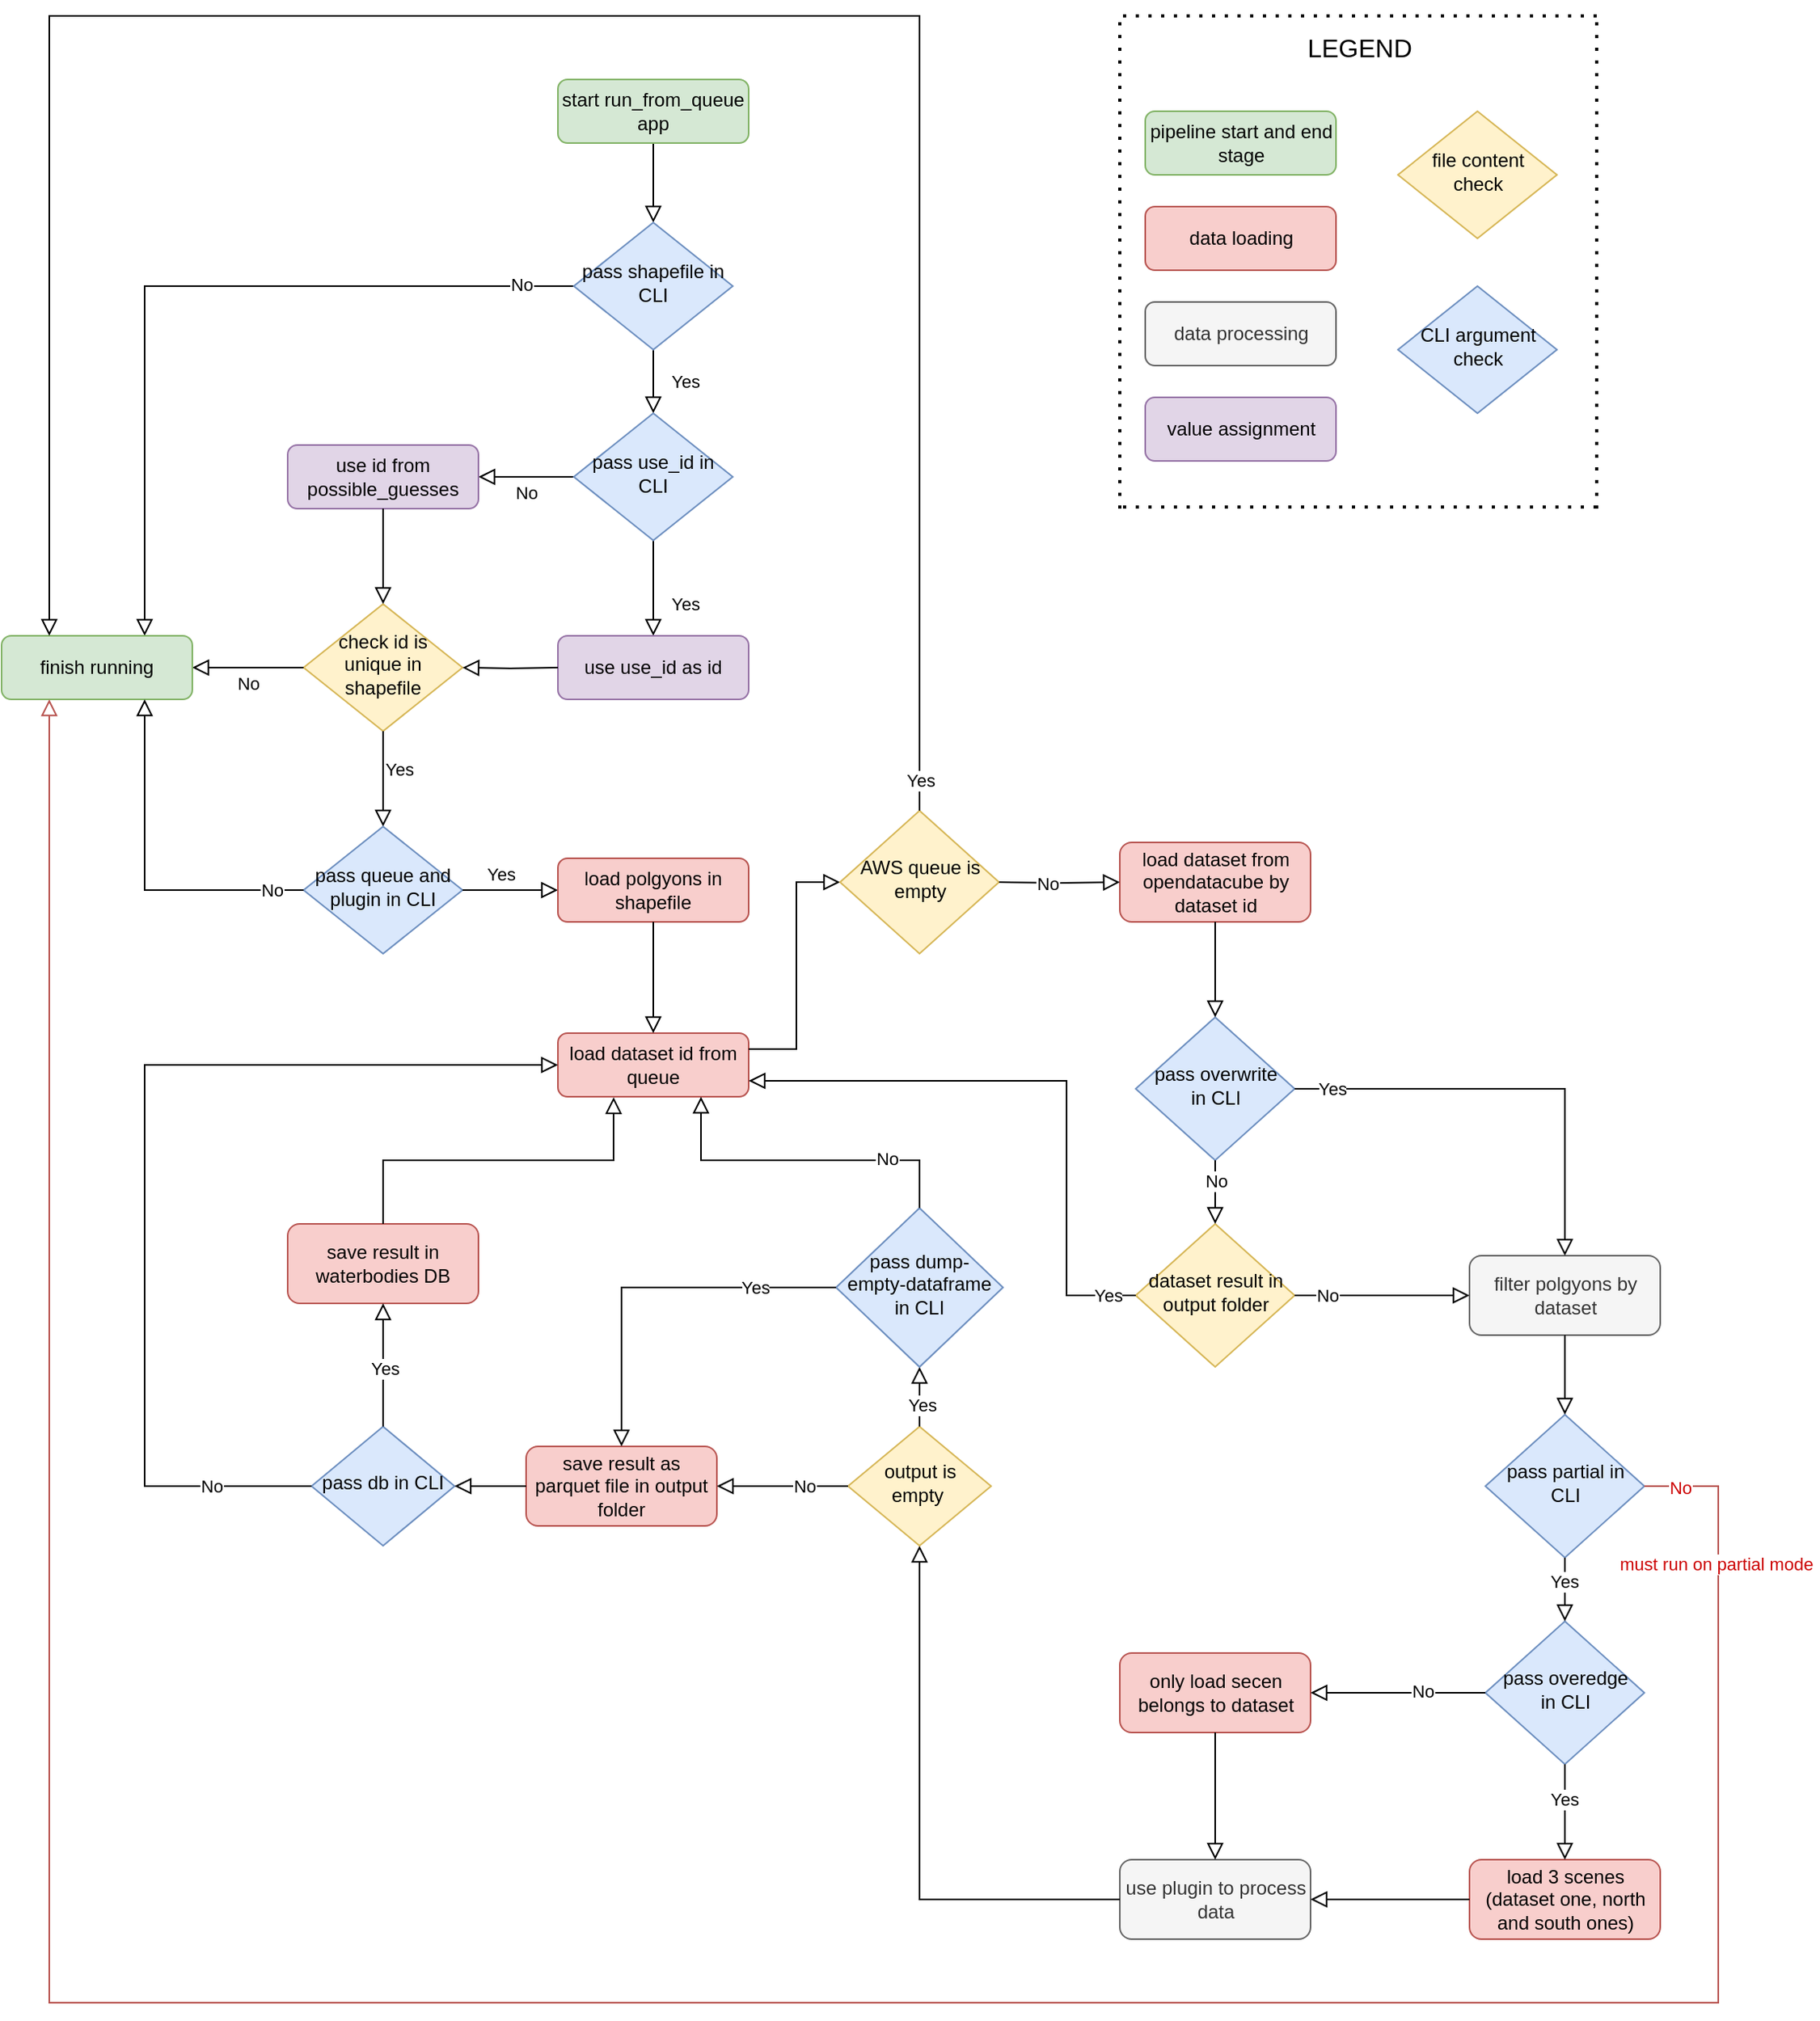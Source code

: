 <mxfile version="18.0.1" type="device"><diagram id="C5RBs43oDa-KdzZeNtuy" name="Page-1"><mxGraphModel dx="2530" dy="994" grid="1" gridSize="10" guides="1" tooltips="1" connect="1" arrows="1" fold="1" page="1" pageScale="1" pageWidth="827" pageHeight="1169" math="0" shadow="0"><root><mxCell id="WIyWlLk6GJQsqaUBKTNV-0"/><mxCell id="WIyWlLk6GJQsqaUBKTNV-1" parent="WIyWlLk6GJQsqaUBKTNV-0"/><mxCell id="WIyWlLk6GJQsqaUBKTNV-2" value="" style="rounded=0;html=1;jettySize=auto;orthogonalLoop=1;fontSize=11;endArrow=block;endFill=0;endSize=8;strokeWidth=1;shadow=0;labelBackgroundColor=none;edgeStyle=orthogonalEdgeStyle;" parent="WIyWlLk6GJQsqaUBKTNV-1" source="WIyWlLk6GJQsqaUBKTNV-3" target="WIyWlLk6GJQsqaUBKTNV-6" edge="1"><mxGeometry relative="1" as="geometry"/></mxCell><mxCell id="WIyWlLk6GJQsqaUBKTNV-3" value="start run_from_queue app" style="rounded=1;whiteSpace=wrap;html=1;fontSize=12;glass=0;strokeWidth=1;shadow=0;fillColor=#d5e8d4;strokeColor=#82b366;" parent="WIyWlLk6GJQsqaUBKTNV-1" vertex="1"><mxGeometry x="160" y="80" width="120" height="40" as="geometry"/></mxCell><mxCell id="WIyWlLk6GJQsqaUBKTNV-4" value="Yes" style="rounded=0;html=1;jettySize=auto;orthogonalLoop=1;fontSize=11;endArrow=block;endFill=0;endSize=8;strokeWidth=1;shadow=0;labelBackgroundColor=none;edgeStyle=orthogonalEdgeStyle;" parent="WIyWlLk6GJQsqaUBKTNV-1" source="WIyWlLk6GJQsqaUBKTNV-6" target="WIyWlLk6GJQsqaUBKTNV-10" edge="1"><mxGeometry y="20" relative="1" as="geometry"><mxPoint as="offset"/></mxGeometry></mxCell><mxCell id="WIyWlLk6GJQsqaUBKTNV-5" value="" style="edgeStyle=orthogonalEdgeStyle;rounded=0;html=1;jettySize=auto;orthogonalLoop=1;fontSize=11;endArrow=block;endFill=0;endSize=8;strokeWidth=1;shadow=0;labelBackgroundColor=none;entryX=0.75;entryY=0;entryDx=0;entryDy=0;entryPerimeter=0;" parent="WIyWlLk6GJQsqaUBKTNV-1" source="WIyWlLk6GJQsqaUBKTNV-6" target="HM91xtG26F63DGOd4Vts-7" edge="1"><mxGeometry x="-0.878" relative="1" as="geometry"><mxPoint as="offset"/><mxPoint x="-100" y="420" as="targetPoint"/></mxGeometry></mxCell><mxCell id="HM91xtG26F63DGOd4Vts-110" value="No" style="edgeLabel;html=1;align=center;verticalAlign=middle;resizable=0;points=[];" parent="WIyWlLk6GJQsqaUBKTNV-5" vertex="1" connectable="0"><mxGeometry x="-0.864" y="-1" relative="1" as="geometry"><mxPoint as="offset"/></mxGeometry></mxCell><mxCell id="WIyWlLk6GJQsqaUBKTNV-6" value="pass shapefile in CLI" style="rhombus;whiteSpace=wrap;html=1;shadow=0;fontFamily=Helvetica;fontSize=12;align=center;strokeWidth=1;spacing=6;spacingTop=-4;fillColor=#dae8fc;strokeColor=#6c8ebf;" parent="WIyWlLk6GJQsqaUBKTNV-1" vertex="1"><mxGeometry x="170" y="170" width="100" height="80" as="geometry"/></mxCell><mxCell id="WIyWlLk6GJQsqaUBKTNV-8" value="Yes" style="rounded=0;html=1;jettySize=auto;orthogonalLoop=1;fontSize=11;endArrow=block;endFill=0;endSize=8;strokeWidth=1;shadow=0;labelBackgroundColor=none;edgeStyle=orthogonalEdgeStyle;" parent="WIyWlLk6GJQsqaUBKTNV-1" source="WIyWlLk6GJQsqaUBKTNV-10" target="WIyWlLk6GJQsqaUBKTNV-11" edge="1"><mxGeometry x="0.333" y="20" relative="1" as="geometry"><mxPoint as="offset"/></mxGeometry></mxCell><mxCell id="WIyWlLk6GJQsqaUBKTNV-9" value="No" style="edgeStyle=orthogonalEdgeStyle;rounded=0;html=1;jettySize=auto;orthogonalLoop=1;fontSize=11;endArrow=block;endFill=0;endSize=8;strokeWidth=1;shadow=0;labelBackgroundColor=none;" parent="WIyWlLk6GJQsqaUBKTNV-1" source="WIyWlLk6GJQsqaUBKTNV-10" target="WIyWlLk6GJQsqaUBKTNV-12" edge="1"><mxGeometry y="10" relative="1" as="geometry"><mxPoint as="offset"/></mxGeometry></mxCell><mxCell id="WIyWlLk6GJQsqaUBKTNV-10" value="pass use_id in CLI" style="rhombus;whiteSpace=wrap;html=1;shadow=0;fontFamily=Helvetica;fontSize=12;align=center;strokeWidth=1;spacing=6;spacingTop=-4;fillColor=#dae8fc;strokeColor=#6c8ebf;" parent="WIyWlLk6GJQsqaUBKTNV-1" vertex="1"><mxGeometry x="170" y="290" width="100" height="80" as="geometry"/></mxCell><mxCell id="WIyWlLk6GJQsqaUBKTNV-11" value="use use_id as id" style="rounded=1;whiteSpace=wrap;html=1;fontSize=12;glass=0;strokeWidth=1;shadow=0;fillColor=#e1d5e7;strokeColor=#9673a6;" parent="WIyWlLk6GJQsqaUBKTNV-1" vertex="1"><mxGeometry x="160" y="430" width="120" height="40" as="geometry"/></mxCell><mxCell id="WIyWlLk6GJQsqaUBKTNV-12" value="use id from possible_guesses" style="rounded=1;whiteSpace=wrap;html=1;fontSize=12;glass=0;strokeWidth=1;shadow=0;fillColor=#e1d5e7;strokeColor=#9673a6;" parent="WIyWlLk6GJQsqaUBKTNV-1" vertex="1"><mxGeometry x="-10" y="310" width="120" height="40" as="geometry"/></mxCell><mxCell id="HM91xtG26F63DGOd4Vts-1" value="check id is unique in shapefile" style="rhombus;whiteSpace=wrap;html=1;shadow=0;fontFamily=Helvetica;fontSize=12;align=center;strokeWidth=1;spacing=6;spacingTop=-4;fillColor=#fff2cc;strokeColor=#d6b656;" parent="WIyWlLk6GJQsqaUBKTNV-1" vertex="1"><mxGeometry y="410" width="100" height="80" as="geometry"/></mxCell><mxCell id="HM91xtG26F63DGOd4Vts-2" value="" style="edgeStyle=orthogonalEdgeStyle;rounded=0;html=1;jettySize=auto;orthogonalLoop=1;fontSize=11;endArrow=block;endFill=0;endSize=8;strokeWidth=1;shadow=0;labelBackgroundColor=none;exitX=0.5;exitY=1;exitDx=0;exitDy=0;entryX=0.5;entryY=0;entryDx=0;entryDy=0;" parent="WIyWlLk6GJQsqaUBKTNV-1" source="WIyWlLk6GJQsqaUBKTNV-12" target="HM91xtG26F63DGOd4Vts-1" edge="1"><mxGeometry y="10" relative="1" as="geometry"><mxPoint as="offset"/><mxPoint x="180" y="340" as="sourcePoint"/><mxPoint x="120" y="340" as="targetPoint"/></mxGeometry></mxCell><mxCell id="HM91xtG26F63DGOd4Vts-5" value="" style="rounded=0;html=1;jettySize=auto;orthogonalLoop=1;fontSize=11;endArrow=block;endFill=0;endSize=8;strokeWidth=1;shadow=0;labelBackgroundColor=none;edgeStyle=orthogonalEdgeStyle;entryX=1;entryY=0.5;entryDx=0;entryDy=0;" parent="WIyWlLk6GJQsqaUBKTNV-1" target="HM91xtG26F63DGOd4Vts-1" edge="1"><mxGeometry x="0.333" y="20" relative="1" as="geometry"><mxPoint as="offset"/><mxPoint x="160" y="450" as="sourcePoint"/><mxPoint x="230" y="440" as="targetPoint"/></mxGeometry></mxCell><mxCell id="HM91xtG26F63DGOd4Vts-6" value="No" style="edgeStyle=orthogonalEdgeStyle;rounded=0;html=1;jettySize=auto;orthogonalLoop=1;fontSize=11;endArrow=block;endFill=0;endSize=8;strokeWidth=1;shadow=0;labelBackgroundColor=none;exitX=0;exitY=0.5;exitDx=0;exitDy=0;" parent="WIyWlLk6GJQsqaUBKTNV-1" source="HM91xtG26F63DGOd4Vts-1" edge="1"><mxGeometry y="10" relative="1" as="geometry"><mxPoint as="offset"/><mxPoint x="60" y="360" as="sourcePoint"/><mxPoint x="-70" y="450" as="targetPoint"/></mxGeometry></mxCell><mxCell id="HM91xtG26F63DGOd4Vts-7" value="finish running" style="rounded=1;whiteSpace=wrap;html=1;fontSize=12;glass=0;strokeWidth=1;shadow=0;fillColor=#d5e8d4;strokeColor=#82b366;" parent="WIyWlLk6GJQsqaUBKTNV-1" vertex="1"><mxGeometry x="-190" y="430" width="120" height="40" as="geometry"/></mxCell><mxCell id="HM91xtG26F63DGOd4Vts-8" value="Yes" style="edgeStyle=orthogonalEdgeStyle;rounded=0;html=1;jettySize=auto;orthogonalLoop=1;fontSize=11;endArrow=block;endFill=0;endSize=8;strokeWidth=1;shadow=0;labelBackgroundColor=none;exitX=0.5;exitY=1;exitDx=0;exitDy=0;" parent="WIyWlLk6GJQsqaUBKTNV-1" source="HM91xtG26F63DGOd4Vts-1" edge="1"><mxGeometry x="-0.2" y="10" relative="1" as="geometry"><mxPoint as="offset"/><mxPoint x="10" y="460" as="sourcePoint"/><mxPoint x="50" y="550" as="targetPoint"/></mxGeometry></mxCell><mxCell id="HM91xtG26F63DGOd4Vts-10" value="pass queue and plugin in CLI" style="rhombus;whiteSpace=wrap;html=1;shadow=0;fontFamily=Helvetica;fontSize=12;align=center;strokeWidth=1;spacing=6;spacingTop=-4;fillColor=#dae8fc;strokeColor=#6c8ebf;" parent="WIyWlLk6GJQsqaUBKTNV-1" vertex="1"><mxGeometry y="550" width="100" height="80" as="geometry"/></mxCell><mxCell id="HM91xtG26F63DGOd4Vts-11" value="" style="edgeStyle=orthogonalEdgeStyle;rounded=0;html=1;jettySize=auto;orthogonalLoop=1;fontSize=11;endArrow=block;endFill=0;endSize=8;strokeWidth=1;shadow=0;labelBackgroundColor=none;exitX=0;exitY=0.5;exitDx=0;exitDy=0;" parent="WIyWlLk6GJQsqaUBKTNV-1" source="HM91xtG26F63DGOd4Vts-10" edge="1"><mxGeometry x="-0.818" relative="1" as="geometry"><mxPoint as="offset"/><mxPoint x="10.0" y="460" as="sourcePoint"/><mxPoint x="-100" y="470" as="targetPoint"/><Array as="points"><mxPoint x="-100" y="590"/></Array></mxGeometry></mxCell><mxCell id="HM91xtG26F63DGOd4Vts-109" value="No" style="edgeLabel;html=1;align=center;verticalAlign=middle;resizable=0;points=[];" parent="HM91xtG26F63DGOd4Vts-11" vertex="1" connectable="0"><mxGeometry x="-0.883" y="-1" relative="1" as="geometry"><mxPoint x="-7" y="1" as="offset"/></mxGeometry></mxCell><mxCell id="HM91xtG26F63DGOd4Vts-12" value="Yes" style="edgeStyle=orthogonalEdgeStyle;rounded=0;html=1;jettySize=auto;orthogonalLoop=1;fontSize=11;endArrow=block;endFill=0;endSize=8;strokeWidth=1;shadow=0;labelBackgroundColor=none;exitX=1;exitY=0.5;exitDx=0;exitDy=0;entryX=0;entryY=0.5;entryDx=0;entryDy=0;" parent="WIyWlLk6GJQsqaUBKTNV-1" source="HM91xtG26F63DGOd4Vts-10" target="HM91xtG26F63DGOd4Vts-125" edge="1"><mxGeometry x="-0.2" y="10" relative="1" as="geometry"><mxPoint as="offset"/><mxPoint x="60" y="500" as="sourcePoint"/><mxPoint x="160" y="590" as="targetPoint"/></mxGeometry></mxCell><mxCell id="HM91xtG26F63DGOd4Vts-13" value="load dataset id from queue" style="rounded=1;whiteSpace=wrap;html=1;fontSize=12;glass=0;strokeWidth=1;shadow=0;fillColor=#f8cecc;strokeColor=#b85450;" parent="WIyWlLk6GJQsqaUBKTNV-1" vertex="1"><mxGeometry x="160" y="680" width="120" height="40" as="geometry"/></mxCell><mxCell id="HM91xtG26F63DGOd4Vts-14" value="load dataset from opendatacube by dataset id" style="rounded=1;whiteSpace=wrap;html=1;fontSize=12;glass=0;strokeWidth=1;shadow=0;fillColor=#f8cecc;strokeColor=#b85450;" parent="WIyWlLk6GJQsqaUBKTNV-1" vertex="1"><mxGeometry x="513.5" y="560" width="120" height="50" as="geometry"/></mxCell><mxCell id="HM91xtG26F63DGOd4Vts-16" value="" style="edgeStyle=orthogonalEdgeStyle;rounded=0;html=1;jettySize=auto;orthogonalLoop=1;fontSize=11;endArrow=block;endFill=0;endSize=8;strokeWidth=1;shadow=0;labelBackgroundColor=none;entryX=0;entryY=0.5;entryDx=0;entryDy=0;exitX=1;exitY=0.25;exitDx=0;exitDy=0;" parent="WIyWlLk6GJQsqaUBKTNV-1" source="HM91xtG26F63DGOd4Vts-13" target="HM91xtG26F63DGOd4Vts-19" edge="1"><mxGeometry y="10" relative="1" as="geometry"><mxPoint as="offset"/><mxPoint x="110" y="710" as="sourcePoint"/><mxPoint x="360" y="590" as="targetPoint"/><Array as="points"><mxPoint x="310" y="690"/><mxPoint x="310" y="585"/></Array></mxGeometry></mxCell><mxCell id="HM91xtG26F63DGOd4Vts-17" value="dataset result in output folder" style="rhombus;whiteSpace=wrap;html=1;shadow=0;fontFamily=Helvetica;fontSize=12;align=center;strokeWidth=1;spacing=6;spacingTop=-4;fillColor=#fff2cc;strokeColor=#d6b656;" parent="WIyWlLk6GJQsqaUBKTNV-1" vertex="1"><mxGeometry x="523.5" y="800" width="100" height="90" as="geometry"/></mxCell><mxCell id="HM91xtG26F63DGOd4Vts-19" value="AWS queue is empty" style="rhombus;whiteSpace=wrap;html=1;shadow=0;fontFamily=Helvetica;fontSize=12;align=center;strokeWidth=1;spacing=6;spacingTop=-4;fillColor=#fff2cc;strokeColor=#d6b656;" parent="WIyWlLk6GJQsqaUBKTNV-1" vertex="1"><mxGeometry x="337.5" y="540" width="100" height="90" as="geometry"/></mxCell><mxCell id="HM91xtG26F63DGOd4Vts-27" value="filter polgyons by dataset" style="rounded=1;whiteSpace=wrap;html=1;fontSize=12;glass=0;strokeWidth=1;shadow=0;fillColor=#f5f5f5;strokeColor=#666666;fontColor=#333333;" parent="WIyWlLk6GJQsqaUBKTNV-1" vertex="1"><mxGeometry x="733.5" y="820" width="120" height="50" as="geometry"/></mxCell><mxCell id="HM91xtG26F63DGOd4Vts-29" value="" style="edgeStyle=orthogonalEdgeStyle;rounded=0;html=1;jettySize=auto;orthogonalLoop=1;fontSize=11;endArrow=block;endFill=0;endSize=8;strokeWidth=1;shadow=0;labelBackgroundColor=none;exitX=1;exitY=0.5;exitDx=0;exitDy=0;entryX=0;entryY=0.5;entryDx=0;entryDy=0;" parent="WIyWlLk6GJQsqaUBKTNV-1" source="HM91xtG26F63DGOd4Vts-17" target="HM91xtG26F63DGOd4Vts-27" edge="1"><mxGeometry y="10" relative="1" as="geometry"><mxPoint as="offset"/><mxPoint x="423.5" y="805" as="sourcePoint"/><mxPoint x="303.5" y="805" as="targetPoint"/></mxGeometry></mxCell><mxCell id="HM91xtG26F63DGOd4Vts-30" value="No" style="edgeLabel;html=1;align=center;verticalAlign=middle;resizable=0;points=[];" parent="HM91xtG26F63DGOd4Vts-29" vertex="1" connectable="0"><mxGeometry x="-0.218" y="1" relative="1" as="geometry"><mxPoint x="-23" y="1" as="offset"/></mxGeometry></mxCell><mxCell id="HM91xtG26F63DGOd4Vts-31" value="pass overwrite in CLI" style="rhombus;whiteSpace=wrap;html=1;shadow=0;fontFamily=Helvetica;fontSize=12;align=center;strokeWidth=1;spacing=6;spacingTop=-4;fillColor=#dae8fc;strokeColor=#6c8ebf;" parent="WIyWlLk6GJQsqaUBKTNV-1" vertex="1"><mxGeometry x="523.5" y="670" width="100" height="90" as="geometry"/></mxCell><mxCell id="HM91xtG26F63DGOd4Vts-32" value="" style="edgeStyle=orthogonalEdgeStyle;rounded=0;html=1;jettySize=auto;orthogonalLoop=1;fontSize=11;endArrow=block;endFill=0;endSize=8;strokeWidth=1;shadow=0;labelBackgroundColor=none;exitX=0.5;exitY=1;exitDx=0;exitDy=0;" parent="WIyWlLk6GJQsqaUBKTNV-1" source="HM91xtG26F63DGOd4Vts-31" target="HM91xtG26F63DGOd4Vts-17" edge="1"><mxGeometry y="10" relative="1" as="geometry"><mxPoint as="offset"/><mxPoint x="523.5" y="855" as="sourcePoint"/><mxPoint x="633.5" y="855" as="targetPoint"/></mxGeometry></mxCell><mxCell id="HM91xtG26F63DGOd4Vts-33" value="No" style="edgeLabel;html=1;align=center;verticalAlign=middle;resizable=0;points=[];" parent="HM91xtG26F63DGOd4Vts-32" vertex="1" connectable="0"><mxGeometry x="-0.218" y="1" relative="1" as="geometry"><mxPoint x="-1" y="-3" as="offset"/></mxGeometry></mxCell><mxCell id="HM91xtG26F63DGOd4Vts-35" value="" style="edgeStyle=orthogonalEdgeStyle;rounded=0;html=1;jettySize=auto;orthogonalLoop=1;fontSize=11;endArrow=block;endFill=0;endSize=8;strokeWidth=1;shadow=0;labelBackgroundColor=none;exitX=1;exitY=0.5;exitDx=0;exitDy=0;entryX=0.5;entryY=0;entryDx=0;entryDy=0;" parent="WIyWlLk6GJQsqaUBKTNV-1" source="HM91xtG26F63DGOd4Vts-31" target="HM91xtG26F63DGOd4Vts-27" edge="1"><mxGeometry y="10" relative="1" as="geometry"><mxPoint as="offset"/><mxPoint x="473.5" y="750" as="sourcePoint"/><mxPoint x="473.5" y="810" as="targetPoint"/></mxGeometry></mxCell><mxCell id="HM91xtG26F63DGOd4Vts-36" value="Yes" style="edgeLabel;html=1;align=center;verticalAlign=middle;resizable=0;points=[];" parent="HM91xtG26F63DGOd4Vts-35" vertex="1" connectable="0"><mxGeometry x="-0.218" y="1" relative="1" as="geometry"><mxPoint x="-84" y="1" as="offset"/></mxGeometry></mxCell><mxCell id="HM91xtG26F63DGOd4Vts-37" value="pass&amp;nbsp;partial in CLI" style="rhombus;whiteSpace=wrap;html=1;shadow=0;fontFamily=Helvetica;fontSize=12;align=center;strokeWidth=1;spacing=6;spacingTop=-4;fillColor=#dae8fc;strokeColor=#6c8ebf;" parent="WIyWlLk6GJQsqaUBKTNV-1" vertex="1"><mxGeometry x="743.5" y="920" width="100" height="90" as="geometry"/></mxCell><mxCell id="HM91xtG26F63DGOd4Vts-38" value="pass&amp;nbsp;overedge in CLI" style="rhombus;whiteSpace=wrap;html=1;shadow=0;fontFamily=Helvetica;fontSize=12;align=center;strokeWidth=1;spacing=6;spacingTop=-4;fillColor=#dae8fc;strokeColor=#6c8ebf;" parent="WIyWlLk6GJQsqaUBKTNV-1" vertex="1"><mxGeometry x="743.5" y="1050" width="100" height="90" as="geometry"/></mxCell><mxCell id="HM91xtG26F63DGOd4Vts-39" value="" style="edgeStyle=orthogonalEdgeStyle;rounded=0;html=1;jettySize=auto;orthogonalLoop=1;fontSize=11;endArrow=block;endFill=0;endSize=8;strokeWidth=1;shadow=0;labelBackgroundColor=none;exitX=1;exitY=0.5;exitDx=0;exitDy=0;entryX=0.25;entryY=1;entryDx=0;entryDy=0;fillColor=#f8cecc;strokeColor=#b85450;" parent="WIyWlLk6GJQsqaUBKTNV-1" source="HM91xtG26F63DGOd4Vts-37" target="HM91xtG26F63DGOd4Vts-7" edge="1"><mxGeometry y="10" relative="1" as="geometry"><mxPoint as="offset"/><mxPoint x="500" y="705" as="sourcePoint"/><mxPoint x="-220" y="460" as="targetPoint"/><Array as="points"><mxPoint x="890" y="965"/><mxPoint x="890" y="1290"/><mxPoint x="-160" y="1290"/></Array></mxGeometry></mxCell><mxCell id="HM91xtG26F63DGOd4Vts-57" value="No" style="edgeLabel;html=1;align=center;verticalAlign=middle;resizable=0;points=[];fontColor=#CC0000;" parent="HM91xtG26F63DGOd4Vts-39" vertex="1" connectable="0"><mxGeometry x="-0.98" y="-1" relative="1" as="geometry"><mxPoint as="offset"/></mxGeometry></mxCell><mxCell id="7StLKcVc9R485wQTLJql-0" value="must run on partial mode&amp;nbsp;" style="edgeLabel;html=1;align=center;verticalAlign=middle;resizable=0;points=[];fontColor=#CC0000;" vertex="1" connectable="0" parent="HM91xtG26F63DGOd4Vts-39"><mxGeometry x="-0.916" relative="1" as="geometry"><mxPoint y="1" as="offset"/></mxGeometry></mxCell><mxCell id="HM91xtG26F63DGOd4Vts-41" value="" style="edgeStyle=orthogonalEdgeStyle;rounded=0;html=1;jettySize=auto;orthogonalLoop=1;fontSize=11;endArrow=block;endFill=0;endSize=8;strokeWidth=1;shadow=0;labelBackgroundColor=none;exitX=0.5;exitY=1;exitDx=0;exitDy=0;entryX=0.5;entryY=0;entryDx=0;entryDy=0;" parent="WIyWlLk6GJQsqaUBKTNV-1" source="HM91xtG26F63DGOd4Vts-27" target="HM91xtG26F63DGOd4Vts-37" edge="1"><mxGeometry y="10" relative="1" as="geometry"><mxPoint as="offset"/><mxPoint x="523.5" y="855" as="sourcePoint"/><mxPoint x="633.5" y="855" as="targetPoint"/></mxGeometry></mxCell><mxCell id="HM91xtG26F63DGOd4Vts-43" value="" style="edgeStyle=orthogonalEdgeStyle;rounded=0;html=1;jettySize=auto;orthogonalLoop=1;fontSize=11;endArrow=block;endFill=0;endSize=8;strokeWidth=1;shadow=0;labelBackgroundColor=none;entryX=0.5;entryY=0;entryDx=0;entryDy=0;exitX=0.5;exitY=1;exitDx=0;exitDy=0;" parent="WIyWlLk6GJQsqaUBKTNV-1" source="HM91xtG26F63DGOd4Vts-37" target="HM91xtG26F63DGOd4Vts-38" edge="1"><mxGeometry y="10" relative="1" as="geometry"><mxPoint as="offset"/><mxPoint x="683.5" y="990" as="sourcePoint"/><mxPoint x="693.548" y="910.043" as="targetPoint"/></mxGeometry></mxCell><mxCell id="HM91xtG26F63DGOd4Vts-44" value="Yes" style="edgeLabel;html=1;align=center;verticalAlign=middle;resizable=0;points=[];" parent="HM91xtG26F63DGOd4Vts-43" vertex="1" connectable="0"><mxGeometry x="-0.285" y="-1" relative="1" as="geometry"><mxPoint as="offset"/></mxGeometry></mxCell><mxCell id="HM91xtG26F63DGOd4Vts-45" value="only load secen belongs to dataset" style="rounded=1;whiteSpace=wrap;html=1;fontSize=12;glass=0;strokeWidth=1;shadow=0;fillColor=#f8cecc;strokeColor=#b85450;" parent="WIyWlLk6GJQsqaUBKTNV-1" vertex="1"><mxGeometry x="513.5" y="1070" width="120" height="50" as="geometry"/></mxCell><mxCell id="HM91xtG26F63DGOd4Vts-46" value="load 3 scenes (dataset one, north and south ones)" style="rounded=1;whiteSpace=wrap;html=1;fontSize=12;glass=0;strokeWidth=1;shadow=0;fillColor=#f8cecc;strokeColor=#b85450;" parent="WIyWlLk6GJQsqaUBKTNV-1" vertex="1"><mxGeometry x="733.5" y="1200" width="120" height="50" as="geometry"/></mxCell><mxCell id="HM91xtG26F63DGOd4Vts-47" value="" style="edgeStyle=orthogonalEdgeStyle;rounded=0;html=1;jettySize=auto;orthogonalLoop=1;fontSize=11;endArrow=block;endFill=0;endSize=8;strokeWidth=1;shadow=0;labelBackgroundColor=none;exitX=0.5;exitY=1;exitDx=0;exitDy=0;" parent="WIyWlLk6GJQsqaUBKTNV-1" source="HM91xtG26F63DGOd4Vts-38" target="HM91xtG26F63DGOd4Vts-46" edge="1"><mxGeometry y="10" relative="1" as="geometry"><mxPoint as="offset"/><mxPoint x="683.5" y="1130" as="sourcePoint"/><mxPoint x="693.5" y="1050" as="targetPoint"/></mxGeometry></mxCell><mxCell id="HM91xtG26F63DGOd4Vts-48" value="Yes" style="edgeLabel;html=1;align=center;verticalAlign=middle;resizable=0;points=[];" parent="HM91xtG26F63DGOd4Vts-47" vertex="1" connectable="0"><mxGeometry x="-0.285" y="-1" relative="1" as="geometry"><mxPoint as="offset"/></mxGeometry></mxCell><mxCell id="HM91xtG26F63DGOd4Vts-49" value="" style="edgeStyle=orthogonalEdgeStyle;rounded=0;html=1;jettySize=auto;orthogonalLoop=1;fontSize=11;endArrow=block;endFill=0;endSize=8;strokeWidth=1;shadow=0;labelBackgroundColor=none;entryX=1;entryY=0.5;entryDx=0;entryDy=0;exitX=0;exitY=0.5;exitDx=0;exitDy=0;" parent="WIyWlLk6GJQsqaUBKTNV-1" source="HM91xtG26F63DGOd4Vts-38" target="HM91xtG26F63DGOd4Vts-45" edge="1"><mxGeometry y="10" relative="1" as="geometry"><mxPoint as="offset"/><mxPoint x="693.5" y="1140" as="sourcePoint"/><mxPoint x="693.5" y="1200" as="targetPoint"/></mxGeometry></mxCell><mxCell id="HM91xtG26F63DGOd4Vts-50" value="No" style="edgeLabel;html=1;align=center;verticalAlign=middle;resizable=0;points=[];" parent="HM91xtG26F63DGOd4Vts-49" vertex="1" connectable="0"><mxGeometry x="-0.285" y="-1" relative="1" as="geometry"><mxPoint as="offset"/></mxGeometry></mxCell><mxCell id="HM91xtG26F63DGOd4Vts-51" value="use plugin to process data" style="rounded=1;whiteSpace=wrap;html=1;fontSize=12;glass=0;strokeWidth=1;shadow=0;fillColor=#f5f5f5;strokeColor=#666666;fontColor=#333333;" parent="WIyWlLk6GJQsqaUBKTNV-1" vertex="1"><mxGeometry x="513.5" y="1200" width="120" height="50" as="geometry"/></mxCell><mxCell id="HM91xtG26F63DGOd4Vts-52" value="" style="edgeStyle=orthogonalEdgeStyle;rounded=0;html=1;jettySize=auto;orthogonalLoop=1;fontSize=11;endArrow=block;endFill=0;endSize=8;strokeWidth=1;shadow=0;labelBackgroundColor=none;entryX=1;entryY=0.5;entryDx=0;entryDy=0;exitX=0;exitY=0.5;exitDx=0;exitDy=0;" parent="WIyWlLk6GJQsqaUBKTNV-1" source="HM91xtG26F63DGOd4Vts-46" target="HM91xtG26F63DGOd4Vts-51" edge="1"><mxGeometry y="10" relative="1" as="geometry"><mxPoint as="offset"/><mxPoint x="693.5" y="1140" as="sourcePoint"/><mxPoint x="693.5" y="1200" as="targetPoint"/></mxGeometry></mxCell><mxCell id="HM91xtG26F63DGOd4Vts-54" value="" style="edgeStyle=orthogonalEdgeStyle;rounded=0;html=1;jettySize=auto;orthogonalLoop=1;fontSize=11;endArrow=block;endFill=0;endSize=8;strokeWidth=1;shadow=0;labelBackgroundColor=none;exitX=0.5;exitY=1;exitDx=0;exitDy=0;" parent="WIyWlLk6GJQsqaUBKTNV-1" source="HM91xtG26F63DGOd4Vts-45" target="HM91xtG26F63DGOd4Vts-51" edge="1"><mxGeometry y="10" relative="1" as="geometry"><mxPoint as="offset"/><mxPoint x="633.5" y="1225" as="sourcePoint"/><mxPoint x="553.5" y="1225" as="targetPoint"/></mxGeometry></mxCell><mxCell id="HM91xtG26F63DGOd4Vts-56" value="" style="edgeStyle=orthogonalEdgeStyle;rounded=0;html=1;jettySize=auto;orthogonalLoop=1;fontSize=11;endArrow=block;endFill=0;endSize=8;strokeWidth=1;shadow=0;labelBackgroundColor=none;entryX=0.5;entryY=1;entryDx=0;entryDy=0;exitX=0;exitY=0.5;exitDx=0;exitDy=0;" parent="WIyWlLk6GJQsqaUBKTNV-1" source="HM91xtG26F63DGOd4Vts-51" target="HM91xtG26F63DGOd4Vts-59" edge="1"><mxGeometry y="10" relative="1" as="geometry"><mxPoint as="offset"/><mxPoint x="407.5" y="1214.41" as="sourcePoint"/><mxPoint x="447.5" y="1225" as="targetPoint"/></mxGeometry></mxCell><mxCell id="HM91xtG26F63DGOd4Vts-59" value="output is empty&amp;nbsp;" style="rhombus;whiteSpace=wrap;html=1;shadow=0;fontFamily=Helvetica;fontSize=12;align=center;strokeWidth=1;spacing=6;spacingTop=-4;fillColor=#fff2cc;strokeColor=#d6b656;" parent="WIyWlLk6GJQsqaUBKTNV-1" vertex="1"><mxGeometry x="342.5" y="927.5" width="90" height="75" as="geometry"/></mxCell><mxCell id="HM91xtG26F63DGOd4Vts-61" value="" style="edgeStyle=orthogonalEdgeStyle;rounded=0;html=1;jettySize=auto;orthogonalLoop=1;fontSize=11;endArrow=block;endFill=0;endSize=8;strokeWidth=1;shadow=0;labelBackgroundColor=none;exitX=0.5;exitY=0;exitDx=0;exitDy=0;" parent="WIyWlLk6GJQsqaUBKTNV-1" source="HM91xtG26F63DGOd4Vts-59" target="HM91xtG26F63DGOd4Vts-64" edge="1"><mxGeometry y="10" relative="1" as="geometry"><mxPoint as="offset"/><mxPoint x="267.5" y="1020" as="sourcePoint"/><mxPoint x="267.5" y="1010" as="targetPoint"/></mxGeometry></mxCell><mxCell id="HM91xtG26F63DGOd4Vts-62" value="Yes" style="edgeLabel;html=1;align=center;verticalAlign=middle;resizable=0;points=[];" parent="HM91xtG26F63DGOd4Vts-61" vertex="1" connectable="0"><mxGeometry x="-0.37" y="-1" relative="1" as="geometry"><mxPoint as="offset"/></mxGeometry></mxCell><mxCell id="HM91xtG26F63DGOd4Vts-64" value="pass dump-empty-dataframe in CLI" style="rhombus;whiteSpace=wrap;html=1;shadow=0;fontFamily=Helvetica;fontSize=12;align=center;strokeWidth=1;spacing=6;spacingTop=-4;fillColor=#dae8fc;strokeColor=#6c8ebf;" parent="WIyWlLk6GJQsqaUBKTNV-1" vertex="1"><mxGeometry x="335" y="790" width="105" height="100" as="geometry"/></mxCell><mxCell id="HM91xtG26F63DGOd4Vts-67" value="save result as parquet file in output folder" style="rounded=1;whiteSpace=wrap;html=1;fontSize=12;glass=0;strokeWidth=1;shadow=0;fillColor=#f8cecc;strokeColor=#b85450;" parent="WIyWlLk6GJQsqaUBKTNV-1" vertex="1"><mxGeometry x="140" y="940" width="120" height="50" as="geometry"/></mxCell><mxCell id="HM91xtG26F63DGOd4Vts-69" value="" style="edgeStyle=orthogonalEdgeStyle;rounded=0;html=1;jettySize=auto;orthogonalLoop=1;fontSize=11;endArrow=block;endFill=0;endSize=8;strokeWidth=1;shadow=0;labelBackgroundColor=none;exitX=0;exitY=0.5;exitDx=0;exitDy=0;" parent="WIyWlLk6GJQsqaUBKTNV-1" source="HM91xtG26F63DGOd4Vts-59" target="HM91xtG26F63DGOd4Vts-67" edge="1"><mxGeometry y="10" relative="1" as="geometry"><mxPoint as="offset"/><mxPoint x="277.5" y="1090" as="sourcePoint"/><mxPoint x="307.5" y="965" as="targetPoint"/></mxGeometry></mxCell><mxCell id="HM91xtG26F63DGOd4Vts-70" value="No" style="edgeLabel;html=1;align=center;verticalAlign=middle;resizable=0;points=[];" parent="HM91xtG26F63DGOd4Vts-69" vertex="1" connectable="0"><mxGeometry x="-0.37" y="-1" relative="1" as="geometry"><mxPoint x="-2" y="1" as="offset"/></mxGeometry></mxCell><mxCell id="HM91xtG26F63DGOd4Vts-71" value="" style="edgeStyle=orthogonalEdgeStyle;rounded=0;html=1;jettySize=auto;orthogonalLoop=1;fontSize=11;endArrow=block;endFill=0;endSize=8;strokeWidth=1;shadow=0;labelBackgroundColor=none;exitX=0;exitY=0.5;exitDx=0;exitDy=0;entryX=0.5;entryY=0;entryDx=0;entryDy=0;" parent="WIyWlLk6GJQsqaUBKTNV-1" source="HM91xtG26F63DGOd4Vts-64" target="HM91xtG26F63DGOd4Vts-67" edge="1"><mxGeometry y="10" relative="1" as="geometry"><mxPoint as="offset"/><mxPoint x="185" y="1127.5" as="sourcePoint"/><mxPoint x="50" y="1090" as="targetPoint"/></mxGeometry></mxCell><mxCell id="HM91xtG26F63DGOd4Vts-72" value="Yes" style="edgeLabel;html=1;align=center;verticalAlign=middle;resizable=0;points=[];" parent="HM91xtG26F63DGOd4Vts-71" vertex="1" connectable="0"><mxGeometry x="-0.37" y="-1" relative="1" as="geometry"><mxPoint x="23" y="1" as="offset"/></mxGeometry></mxCell><mxCell id="HM91xtG26F63DGOd4Vts-73" value="pass db in CLI" style="rhombus;whiteSpace=wrap;html=1;shadow=0;fontFamily=Helvetica;fontSize=12;align=center;strokeWidth=1;spacing=6;spacingTop=-4;fillColor=#dae8fc;strokeColor=#6c8ebf;" parent="WIyWlLk6GJQsqaUBKTNV-1" vertex="1"><mxGeometry x="5" y="927.5" width="90" height="75" as="geometry"/></mxCell><mxCell id="HM91xtG26F63DGOd4Vts-74" value="" style="edgeStyle=orthogonalEdgeStyle;rounded=0;html=1;jettySize=auto;orthogonalLoop=1;fontSize=11;endArrow=block;endFill=0;endSize=8;strokeWidth=1;shadow=0;labelBackgroundColor=none;exitX=0;exitY=0.5;exitDx=0;exitDy=0;entryX=1;entryY=0.5;entryDx=0;entryDy=0;" parent="WIyWlLk6GJQsqaUBKTNV-1" source="HM91xtG26F63DGOd4Vts-67" target="HM91xtG26F63DGOd4Vts-73" edge="1"><mxGeometry y="10" relative="1" as="geometry"><mxPoint as="offset"/><mxPoint x="185" y="1127.5" as="sourcePoint"/><mxPoint x="110" y="1100" as="targetPoint"/></mxGeometry></mxCell><mxCell id="HM91xtG26F63DGOd4Vts-76" value="save result in waterbodies DB" style="rounded=1;whiteSpace=wrap;html=1;fontSize=12;glass=0;strokeWidth=1;shadow=0;fillColor=#f8cecc;strokeColor=#b85450;" parent="WIyWlLk6GJQsqaUBKTNV-1" vertex="1"><mxGeometry x="-10" y="800" width="120" height="50" as="geometry"/></mxCell><mxCell id="HM91xtG26F63DGOd4Vts-77" value="" style="edgeStyle=orthogonalEdgeStyle;rounded=0;html=1;jettySize=auto;orthogonalLoop=1;fontSize=11;endArrow=block;endFill=0;endSize=8;strokeWidth=1;shadow=0;labelBackgroundColor=none;exitX=0.5;exitY=0;exitDx=0;exitDy=0;entryX=0.5;entryY=1;entryDx=0;entryDy=0;" parent="WIyWlLk6GJQsqaUBKTNV-1" source="HM91xtG26F63DGOd4Vts-73" target="HM91xtG26F63DGOd4Vts-76" edge="1"><mxGeometry y="10" relative="1" as="geometry"><mxPoint as="offset"/><mxPoint x="177.5" y="1000" as="sourcePoint"/><mxPoint x="110" y="1050" as="targetPoint"/></mxGeometry></mxCell><mxCell id="HM91xtG26F63DGOd4Vts-78" value="Yes" style="edgeLabel;html=1;align=center;verticalAlign=middle;resizable=0;points=[];" parent="HM91xtG26F63DGOd4Vts-77" vertex="1" connectable="0"><mxGeometry x="-0.37" y="-1" relative="1" as="geometry"><mxPoint y="-12" as="offset"/></mxGeometry></mxCell><mxCell id="HM91xtG26F63DGOd4Vts-79" value="" style="edgeStyle=orthogonalEdgeStyle;rounded=0;html=1;jettySize=auto;orthogonalLoop=1;fontSize=11;endArrow=block;endFill=0;endSize=8;strokeWidth=1;shadow=0;labelBackgroundColor=none;exitX=0;exitY=0.5;exitDx=0;exitDy=0;entryX=0;entryY=0.5;entryDx=0;entryDy=0;" parent="WIyWlLk6GJQsqaUBKTNV-1" source="HM91xtG26F63DGOd4Vts-73" target="HM91xtG26F63DGOd4Vts-13" edge="1"><mxGeometry y="10" relative="1" as="geometry"><mxPoint as="offset"/><mxPoint x="-45" y="1037.5" as="sourcePoint"/><mxPoint x="-140" y="850" as="targetPoint"/><Array as="points"><mxPoint x="-100" y="965"/><mxPoint x="-100" y="700"/></Array></mxGeometry></mxCell><mxCell id="HM91xtG26F63DGOd4Vts-90" value="No" style="edgeLabel;html=1;align=center;verticalAlign=middle;resizable=0;points=[];" parent="HM91xtG26F63DGOd4Vts-79" vertex="1" connectable="0"><mxGeometry x="-0.695" relative="1" as="geometry"><mxPoint x="33" as="offset"/></mxGeometry></mxCell><mxCell id="HM91xtG26F63DGOd4Vts-91" value="" style="edgeStyle=orthogonalEdgeStyle;rounded=0;html=1;jettySize=auto;orthogonalLoop=1;fontSize=11;endArrow=block;endFill=0;endSize=8;strokeWidth=1;shadow=0;labelBackgroundColor=none;exitX=0.5;exitY=0;exitDx=0;exitDy=0;entryX=0.25;entryY=0;entryDx=0;entryDy=0;" parent="WIyWlLk6GJQsqaUBKTNV-1" source="HM91xtG26F63DGOd4Vts-19" target="HM91xtG26F63DGOd4Vts-7" edge="1"><mxGeometry y="10" relative="1" as="geometry"><mxPoint as="offset"/><mxPoint x="320" y="520" as="sourcePoint"/><mxPoint x="-160" y="410" as="targetPoint"/><Array as="points"><mxPoint x="388" y="40"/><mxPoint x="-160" y="40"/></Array></mxGeometry></mxCell><mxCell id="HM91xtG26F63DGOd4Vts-93" value="Yes" style="edgeLabel;html=1;align=center;verticalAlign=middle;resizable=0;points=[];" parent="HM91xtG26F63DGOd4Vts-91" vertex="1" connectable="0"><mxGeometry x="-0.856" relative="1" as="geometry"><mxPoint y="84" as="offset"/></mxGeometry></mxCell><mxCell id="HM91xtG26F63DGOd4Vts-100" value="" style="edgeStyle=orthogonalEdgeStyle;rounded=0;html=1;jettySize=auto;orthogonalLoop=1;fontSize=11;endArrow=block;endFill=0;endSize=8;strokeWidth=1;shadow=0;labelBackgroundColor=none;exitX=0.5;exitY=0;exitDx=0;exitDy=0;entryX=0.75;entryY=1;entryDx=0;entryDy=0;" parent="WIyWlLk6GJQsqaUBKTNV-1" source="HM91xtG26F63DGOd4Vts-64" target="HM91xtG26F63DGOd4Vts-13" edge="1"><mxGeometry y="10" relative="1" as="geometry"><mxPoint as="offset"/><mxPoint x="297.5" y="825" as="sourcePoint"/><mxPoint x="210" y="942.5" as="targetPoint"/><Array as="points"><mxPoint x="340" y="760"/><mxPoint x="80" y="760"/></Array></mxGeometry></mxCell><mxCell id="HM91xtG26F63DGOd4Vts-101" value="No" style="edgeLabel;html=1;align=center;verticalAlign=middle;resizable=0;points=[];" parent="HM91xtG26F63DGOd4Vts-100" vertex="1" connectable="0"><mxGeometry x="-0.37" y="-1" relative="1" as="geometry"><mxPoint x="15" as="offset"/></mxGeometry></mxCell><mxCell id="HM91xtG26F63DGOd4Vts-102" value="" style="edgeStyle=orthogonalEdgeStyle;rounded=0;html=1;jettySize=auto;orthogonalLoop=1;fontSize=11;endArrow=block;endFill=0;endSize=8;strokeWidth=1;shadow=0;labelBackgroundColor=none;exitX=0.5;exitY=1;exitDx=0;exitDy=0;entryX=0.5;entryY=0;entryDx=0;entryDy=0;" parent="WIyWlLk6GJQsqaUBKTNV-1" source="HM91xtG26F63DGOd4Vts-14" target="HM91xtG26F63DGOd4Vts-31" edge="1"><mxGeometry y="10" relative="1" as="geometry"><mxPoint as="offset"/><mxPoint x="423.5" y="595" as="sourcePoint"/><mxPoint x="523.5" y="595" as="targetPoint"/></mxGeometry></mxCell><mxCell id="HM91xtG26F63DGOd4Vts-105" value="" style="edgeStyle=orthogonalEdgeStyle;rounded=0;html=1;jettySize=auto;orthogonalLoop=1;fontSize=11;endArrow=block;endFill=0;endSize=8;strokeWidth=1;shadow=0;labelBackgroundColor=none;exitX=1;exitY=0.5;exitDx=0;exitDy=0;entryX=0;entryY=0.5;entryDx=0;entryDy=0;" parent="WIyWlLk6GJQsqaUBKTNV-1" target="HM91xtG26F63DGOd4Vts-14" edge="1"><mxGeometry y="10" relative="1" as="geometry"><mxPoint as="offset"/><mxPoint x="437.5" y="585" as="sourcePoint"/><mxPoint x="477.5" y="600" as="targetPoint"/></mxGeometry></mxCell><mxCell id="HM91xtG26F63DGOd4Vts-106" value="No" style="edgeLabel;html=1;align=center;verticalAlign=middle;resizable=0;points=[];" parent="HM91xtG26F63DGOd4Vts-105" vertex="1" connectable="0"><mxGeometry x="-0.213" y="-1" relative="1" as="geometry"><mxPoint y="-1" as="offset"/></mxGeometry></mxCell><mxCell id="HM91xtG26F63DGOd4Vts-107" value="" style="edgeStyle=orthogonalEdgeStyle;rounded=0;html=1;jettySize=auto;orthogonalLoop=1;fontSize=11;endArrow=block;endFill=0;endSize=8;strokeWidth=1;shadow=0;labelBackgroundColor=none;exitX=0.5;exitY=0;exitDx=0;exitDy=0;entryX=0.292;entryY=1.008;entryDx=0;entryDy=0;entryPerimeter=0;" parent="WIyWlLk6GJQsqaUBKTNV-1" source="HM91xtG26F63DGOd4Vts-76" target="HM91xtG26F63DGOd4Vts-13" edge="1"><mxGeometry y="10" relative="1" as="geometry"><mxPoint as="offset"/><mxPoint x="60" y="937.5" as="sourcePoint"/><mxPoint x="60" y="860" as="targetPoint"/></mxGeometry></mxCell><mxCell id="HM91xtG26F63DGOd4Vts-111" value="pipeline start and end stage" style="rounded=1;whiteSpace=wrap;html=1;fontSize=12;glass=0;strokeWidth=1;shadow=0;fillColor=#d5e8d4;strokeColor=#82b366;" parent="WIyWlLk6GJQsqaUBKTNV-1" vertex="1"><mxGeometry x="529.5" y="100" width="120" height="40" as="geometry"/></mxCell><mxCell id="HM91xtG26F63DGOd4Vts-112" value="CLI argument check" style="rhombus;whiteSpace=wrap;html=1;shadow=0;fontFamily=Helvetica;fontSize=12;align=center;strokeWidth=1;spacing=6;spacingTop=-4;fillColor=#dae8fc;strokeColor=#6c8ebf;" parent="WIyWlLk6GJQsqaUBKTNV-1" vertex="1"><mxGeometry x="688.5" y="210" width="100" height="80" as="geometry"/></mxCell><mxCell id="HM91xtG26F63DGOd4Vts-114" value="file content check" style="rhombus;whiteSpace=wrap;html=1;shadow=0;fontFamily=Helvetica;fontSize=12;align=center;strokeWidth=1;spacing=6;spacingTop=-4;fillColor=#fff2cc;strokeColor=#d6b656;" parent="WIyWlLk6GJQsqaUBKTNV-1" vertex="1"><mxGeometry x="688.5" y="100" width="100" height="80" as="geometry"/></mxCell><mxCell id="HM91xtG26F63DGOd4Vts-119" value="value assignment" style="rounded=1;whiteSpace=wrap;html=1;fontSize=12;glass=0;strokeWidth=1;shadow=0;fillColor=#e1d5e7;strokeColor=#9673a6;" parent="WIyWlLk6GJQsqaUBKTNV-1" vertex="1"><mxGeometry x="529.5" y="280" width="120" height="40" as="geometry"/></mxCell><mxCell id="HM91xtG26F63DGOd4Vts-120" value="data loading" style="rounded=1;whiteSpace=wrap;html=1;fontSize=12;glass=0;strokeWidth=1;shadow=0;fillColor=#f8cecc;strokeColor=#b85450;" parent="WIyWlLk6GJQsqaUBKTNV-1" vertex="1"><mxGeometry x="529.5" y="160" width="120" height="40" as="geometry"/></mxCell><mxCell id="HM91xtG26F63DGOd4Vts-121" value="data processing" style="rounded=1;whiteSpace=wrap;html=1;fontSize=12;glass=0;strokeWidth=1;shadow=0;fillColor=#f5f5f5;strokeColor=#666666;fontColor=#333333;" parent="WIyWlLk6GJQsqaUBKTNV-1" vertex="1"><mxGeometry x="529.5" y="220" width="120" height="40" as="geometry"/></mxCell><mxCell id="HM91xtG26F63DGOd4Vts-122" value="" style="edgeStyle=orthogonalEdgeStyle;rounded=0;html=1;jettySize=auto;orthogonalLoop=1;fontSize=11;endArrow=block;endFill=0;endSize=8;strokeWidth=1;shadow=0;labelBackgroundColor=none;exitX=0;exitY=0.5;exitDx=0;exitDy=0;entryX=1;entryY=0.75;entryDx=0;entryDy=0;" parent="WIyWlLk6GJQsqaUBKTNV-1" source="HM91xtG26F63DGOd4Vts-17" target="HM91xtG26F63DGOd4Vts-13" edge="1"><mxGeometry y="10" relative="1" as="geometry"><mxPoint as="offset"/><mxPoint x="586" y="855.0" as="sourcePoint"/><mxPoint x="696" y="855.0" as="targetPoint"/><Array as="points"><mxPoint x="480" y="845"/><mxPoint x="480" y="710"/></Array></mxGeometry></mxCell><mxCell id="HM91xtG26F63DGOd4Vts-124" value="Yes" style="edgeLabel;html=1;align=center;verticalAlign=middle;resizable=0;points=[];" parent="HM91xtG26F63DGOd4Vts-122" vertex="1" connectable="0"><mxGeometry x="-0.833" relative="1" as="geometry"><mxPoint x="14" as="offset"/></mxGeometry></mxCell><mxCell id="HM91xtG26F63DGOd4Vts-125" value="load polgyons in shapefile" style="rounded=1;whiteSpace=wrap;html=1;fontSize=12;glass=0;strokeWidth=1;shadow=0;fillColor=#f8cecc;strokeColor=#b85450;" parent="WIyWlLk6GJQsqaUBKTNV-1" vertex="1"><mxGeometry x="160" y="570" width="120" height="40" as="geometry"/></mxCell><mxCell id="HM91xtG26F63DGOd4Vts-126" value="" style="edgeStyle=orthogonalEdgeStyle;rounded=0;html=1;jettySize=auto;orthogonalLoop=1;fontSize=11;endArrow=block;endFill=0;endSize=8;strokeWidth=1;shadow=0;labelBackgroundColor=none;entryX=0.5;entryY=0;entryDx=0;entryDy=0;exitX=0.5;exitY=1;exitDx=0;exitDy=0;" parent="WIyWlLk6GJQsqaUBKTNV-1" source="HM91xtG26F63DGOd4Vts-125" target="HM91xtG26F63DGOd4Vts-13" edge="1"><mxGeometry x="-0.818" relative="1" as="geometry"><mxPoint as="offset"/><mxPoint x="230" y="630" as="sourcePoint"/><mxPoint x="-90" y="480" as="targetPoint"/><Array as="points"><mxPoint x="220" y="680"/></Array></mxGeometry></mxCell><mxCell id="HM91xtG26F63DGOd4Vts-130" value="&lt;font style=&quot;font-size: 16px;&quot;&gt;LEGEND&lt;/font&gt;" style="text;html=1;align=center;verticalAlign=middle;resizable=0;points=[];autosize=1;strokeColor=none;fillColor=none;" parent="WIyWlLk6GJQsqaUBKTNV-1" vertex="1"><mxGeometry x="623.5" y="50" width="80" height="20" as="geometry"/></mxCell><mxCell id="HM91xtG26F63DGOd4Vts-131" value="" style="endArrow=none;dashed=1;html=1;dashPattern=1 3;strokeWidth=2;rounded=0;fontSize=16;" parent="WIyWlLk6GJQsqaUBKTNV-1" edge="1"><mxGeometry width="50" height="50" relative="1" as="geometry"><mxPoint x="513.5" y="350" as="sourcePoint"/><mxPoint x="513.5" y="40" as="targetPoint"/></mxGeometry></mxCell><mxCell id="HM91xtG26F63DGOd4Vts-132" value="" style="endArrow=none;dashed=1;html=1;dashPattern=1 3;strokeWidth=2;rounded=0;fontSize=16;" parent="WIyWlLk6GJQsqaUBKTNV-1" edge="1"><mxGeometry width="50" height="50" relative="1" as="geometry"><mxPoint x="813.5" y="350" as="sourcePoint"/><mxPoint x="813.5" y="40" as="targetPoint"/></mxGeometry></mxCell><mxCell id="HM91xtG26F63DGOd4Vts-133" value="" style="endArrow=none;dashed=1;html=1;dashPattern=1 3;strokeWidth=2;rounded=0;fontSize=16;" parent="WIyWlLk6GJQsqaUBKTNV-1" edge="1"><mxGeometry width="50" height="50" relative="1" as="geometry"><mxPoint x="813.5" y="40" as="sourcePoint"/><mxPoint x="513.5" y="40" as="targetPoint"/></mxGeometry></mxCell><mxCell id="HM91xtG26F63DGOd4Vts-134" value="" style="endArrow=none;dashed=1;html=1;dashPattern=1 3;strokeWidth=2;rounded=0;fontSize=16;" parent="WIyWlLk6GJQsqaUBKTNV-1" edge="1"><mxGeometry width="50" height="50" relative="1" as="geometry"><mxPoint x="813.5" y="348.95" as="sourcePoint"/><mxPoint x="513.5" y="348.95" as="targetPoint"/></mxGeometry></mxCell></root></mxGraphModel></diagram></mxfile>
